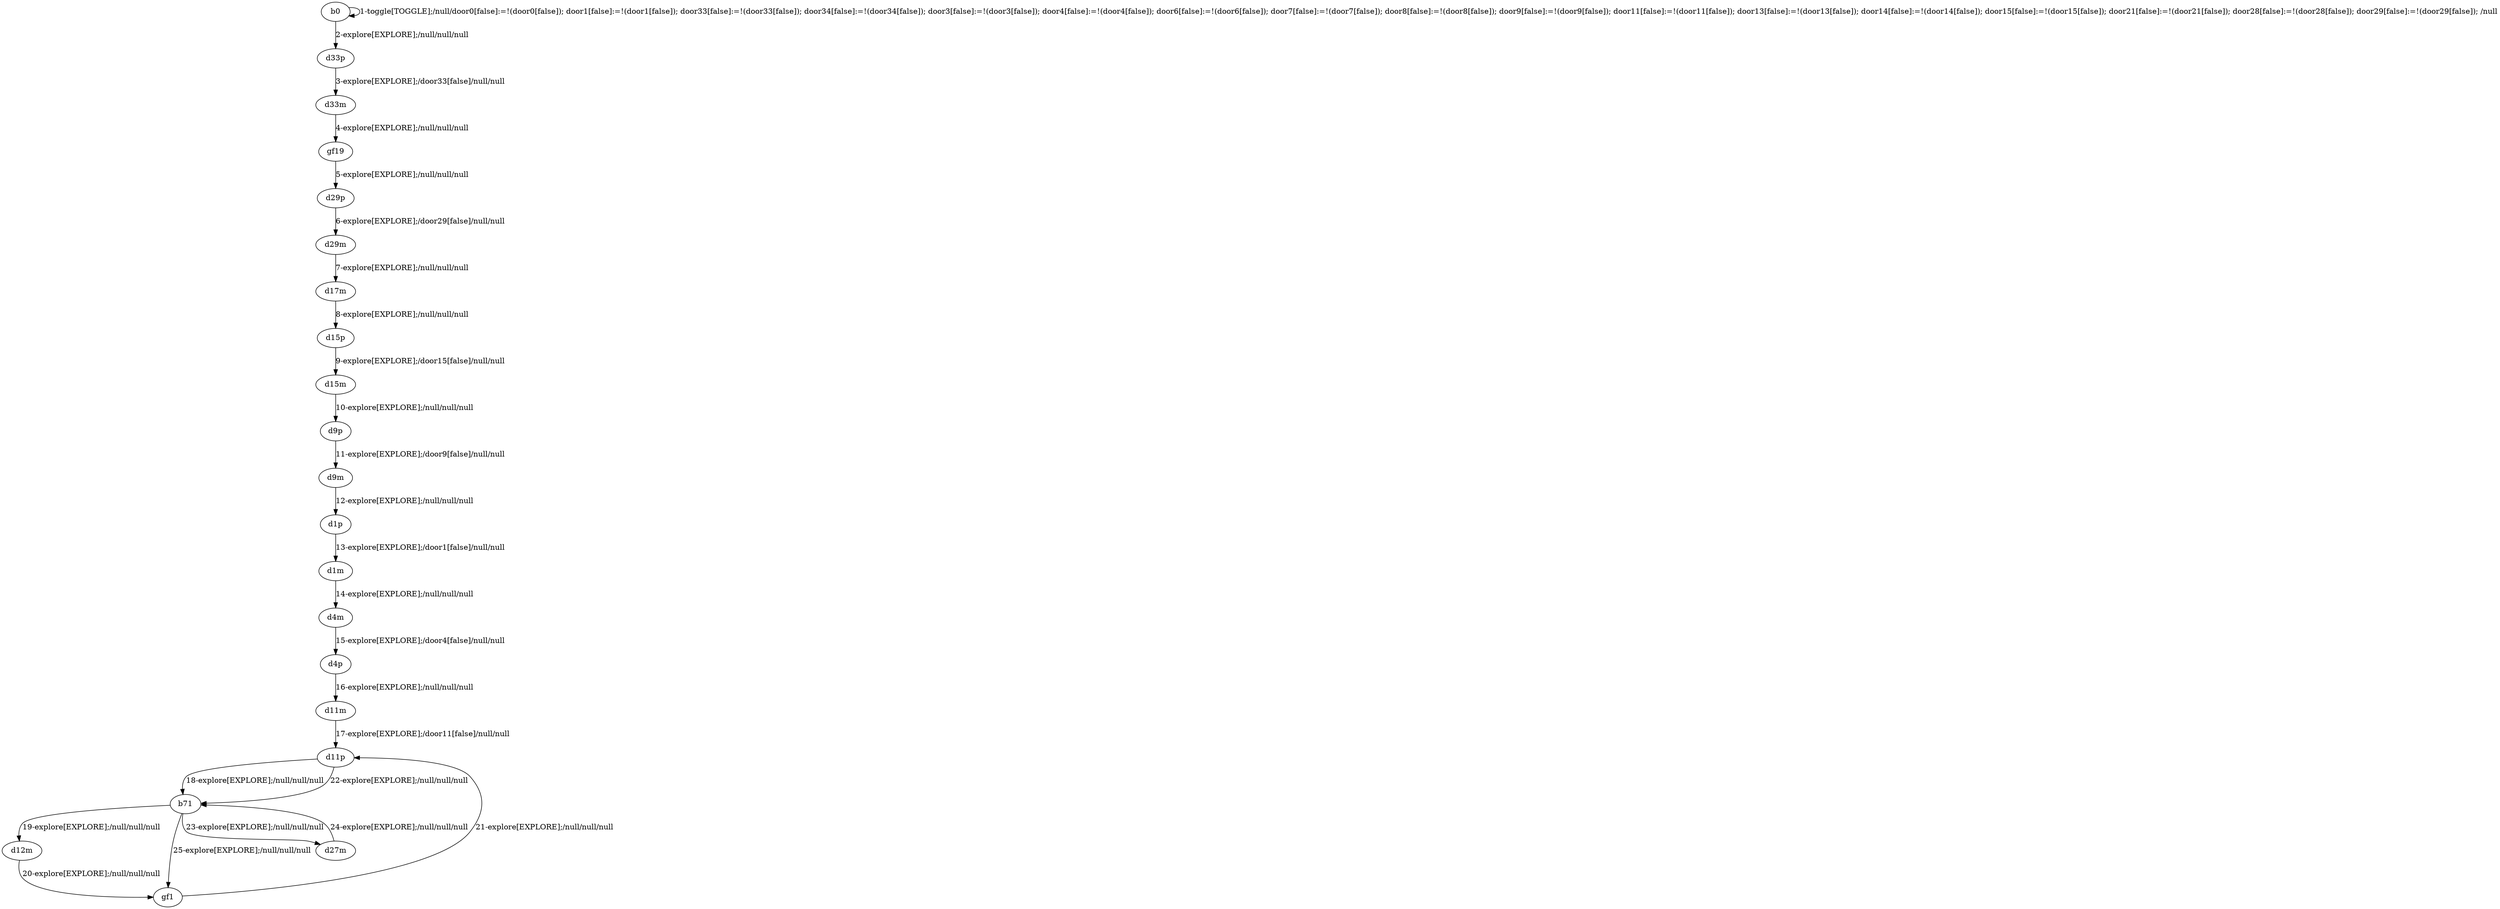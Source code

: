 # Total number of goals covered by this test: 2
# b71 --> gf1
# d27m --> b71

digraph g {
"b0" -> "b0" [label = "1-toggle[TOGGLE];/null/door0[false]:=!(door0[false]); door1[false]:=!(door1[false]); door33[false]:=!(door33[false]); door34[false]:=!(door34[false]); door3[false]:=!(door3[false]); door4[false]:=!(door4[false]); door6[false]:=!(door6[false]); door7[false]:=!(door7[false]); door8[false]:=!(door8[false]); door9[false]:=!(door9[false]); door11[false]:=!(door11[false]); door13[false]:=!(door13[false]); door14[false]:=!(door14[false]); door15[false]:=!(door15[false]); door21[false]:=!(door21[false]); door28[false]:=!(door28[false]); door29[false]:=!(door29[false]); /null"];
"b0" -> "d33p" [label = "2-explore[EXPLORE];/null/null/null"];
"d33p" -> "d33m" [label = "3-explore[EXPLORE];/door33[false]/null/null"];
"d33m" -> "gf19" [label = "4-explore[EXPLORE];/null/null/null"];
"gf19" -> "d29p" [label = "5-explore[EXPLORE];/null/null/null"];
"d29p" -> "d29m" [label = "6-explore[EXPLORE];/door29[false]/null/null"];
"d29m" -> "d17m" [label = "7-explore[EXPLORE];/null/null/null"];
"d17m" -> "d15p" [label = "8-explore[EXPLORE];/null/null/null"];
"d15p" -> "d15m" [label = "9-explore[EXPLORE];/door15[false]/null/null"];
"d15m" -> "d9p" [label = "10-explore[EXPLORE];/null/null/null"];
"d9p" -> "d9m" [label = "11-explore[EXPLORE];/door9[false]/null/null"];
"d9m" -> "d1p" [label = "12-explore[EXPLORE];/null/null/null"];
"d1p" -> "d1m" [label = "13-explore[EXPLORE];/door1[false]/null/null"];
"d1m" -> "d4m" [label = "14-explore[EXPLORE];/null/null/null"];
"d4m" -> "d4p" [label = "15-explore[EXPLORE];/door4[false]/null/null"];
"d4p" -> "d11m" [label = "16-explore[EXPLORE];/null/null/null"];
"d11m" -> "d11p" [label = "17-explore[EXPLORE];/door11[false]/null/null"];
"d11p" -> "b71" [label = "18-explore[EXPLORE];/null/null/null"];
"b71" -> "d12m" [label = "19-explore[EXPLORE];/null/null/null"];
"d12m" -> "gf1" [label = "20-explore[EXPLORE];/null/null/null"];
"gf1" -> "d11p" [label = "21-explore[EXPLORE];/null/null/null"];
"d11p" -> "b71" [label = "22-explore[EXPLORE];/null/null/null"];
"b71" -> "d27m" [label = "23-explore[EXPLORE];/null/null/null"];
"d27m" -> "b71" [label = "24-explore[EXPLORE];/null/null/null"];
"b71" -> "gf1" [label = "25-explore[EXPLORE];/null/null/null"];
}